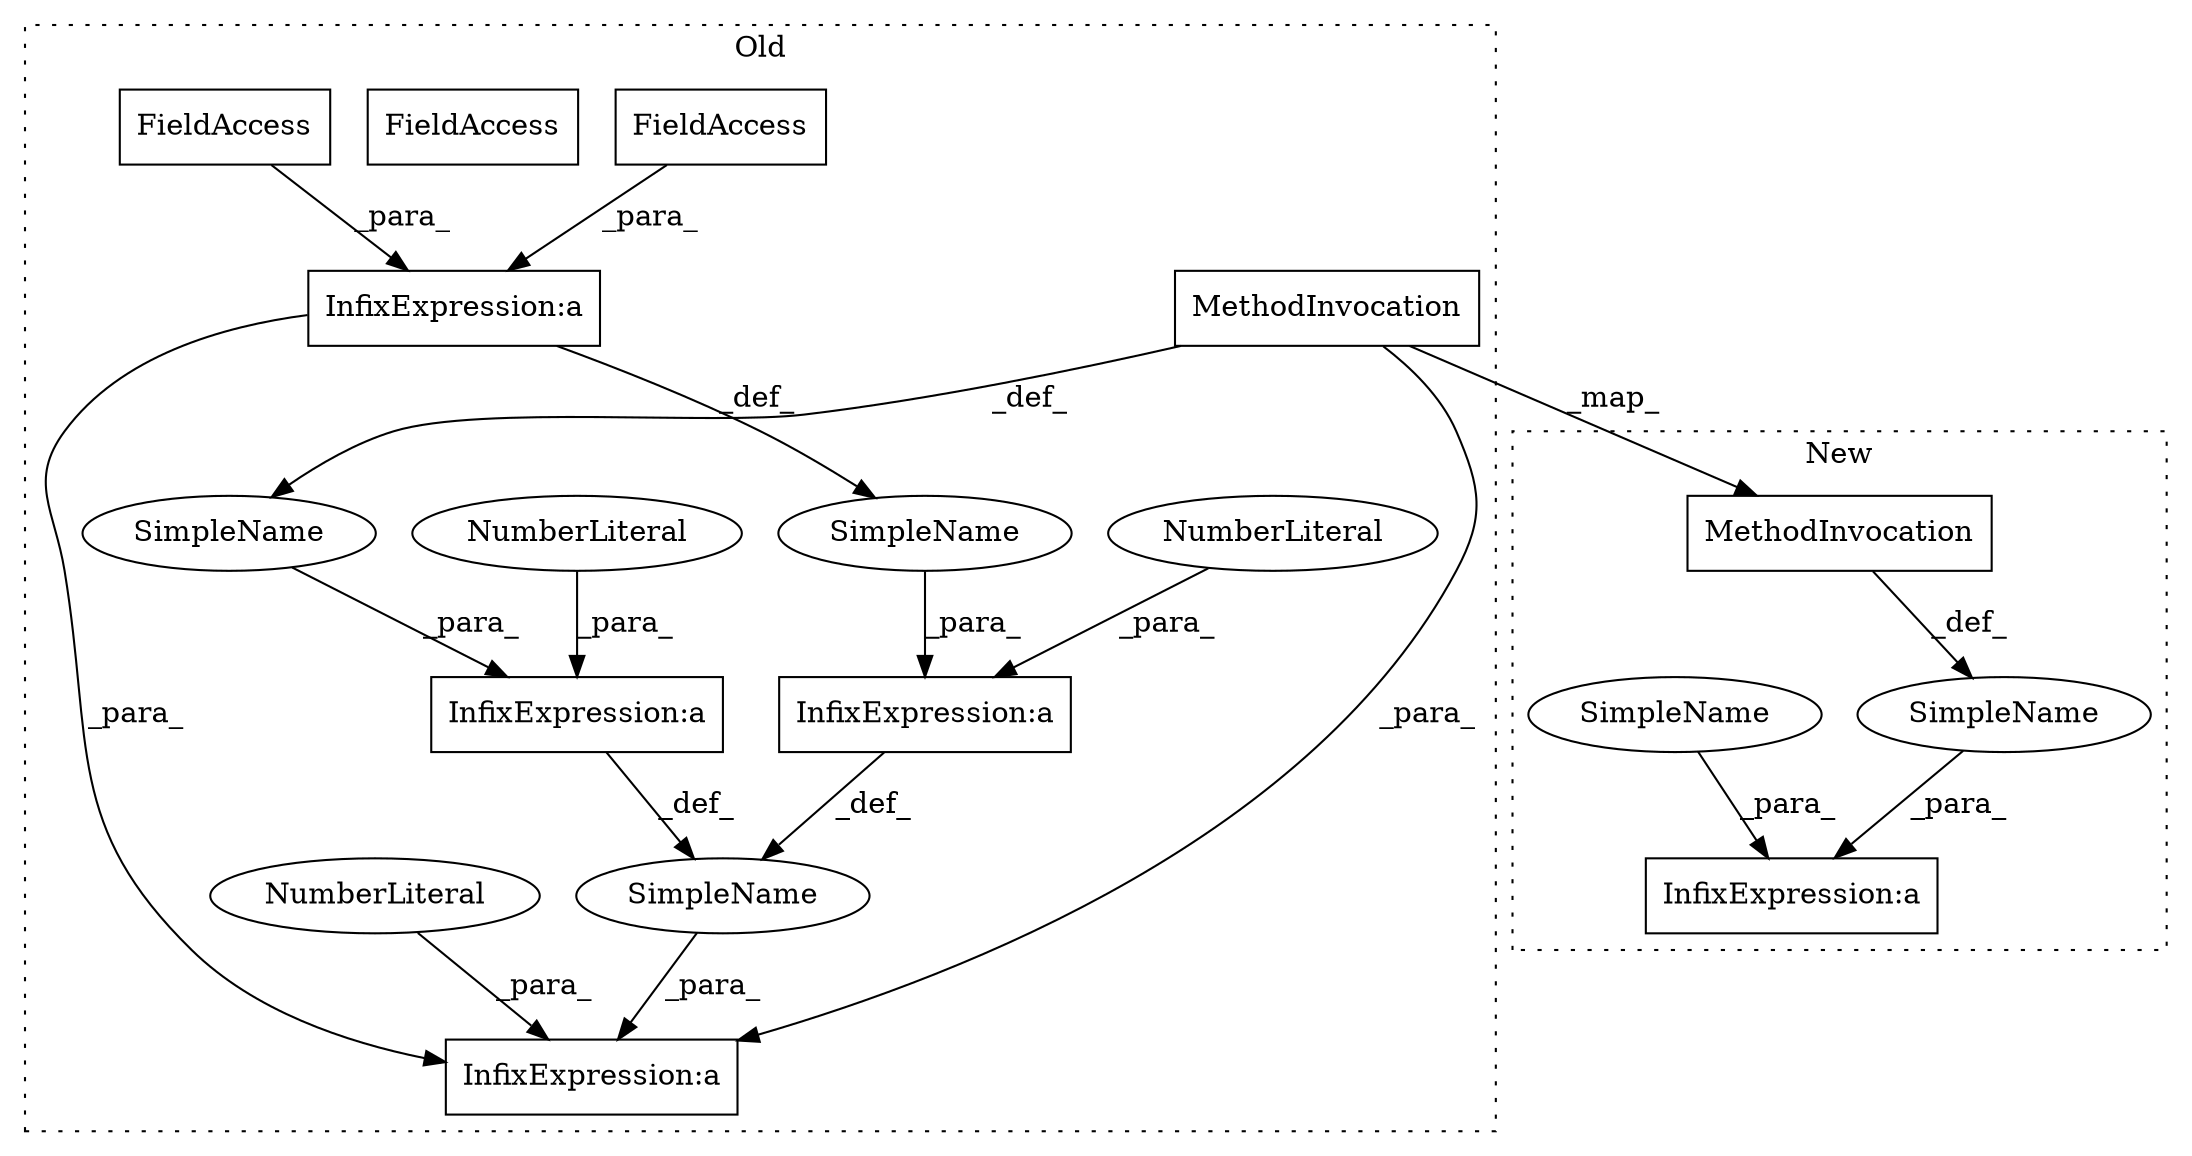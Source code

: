 digraph G {
subgraph cluster0 {
1 [label="FieldAccess" a="22" s="7903" l="9" shape="box"];
2 [label="FieldAccess" a="22" s="7891" l="9" shape="box"];
3 [label="FieldAccess" a="22" s="7891" l="9" shape="box"];
4 [label="MethodInvocation" a="32" s="8029,8055" l="14,1" shape="box"];
6 [label="NumberLiteral" a="34" s="8260" l="1" shape="ellipse"];
7 [label="NumberLiteral" a="34" s="8161" l="1" shape="ellipse"];
8 [label="NumberLiteral" a="34" s="7916" l="1" shape="ellipse"];
9 [label="SimpleName" a="42" s="" l="" shape="ellipse"];
10 [label="SimpleName" a="42" s="" l="" shape="ellipse"];
13 [label="SimpleName" a="42" s="" l="" shape="ellipse"];
14 [label="InfixExpression:a" a="27" s="7913" l="3" shape="box"];
15 [label="InfixExpression:a" a="27" s="7900" l="3" shape="box"];
16 [label="InfixExpression:a" a="27" s="8158" l="3" shape="box"];
17 [label="InfixExpression:a" a="27" s="8257" l="3" shape="box"];
label = "Old";
style="dotted";
}
subgraph cluster1 {
5 [label="MethodInvocation" a="32" s="7991,8017" l="14,1" shape="box"];
11 [label="SimpleName" a="42" s="" l="" shape="ellipse"];
12 [label="SimpleName" a="42" s="" l="" shape="ellipse"];
18 [label="InfixExpression:a" a="27" s="8018" l="3" shape="box"];
label = "New";
style="dotted";
}
1 -> 15 [label="_para_"];
3 -> 15 [label="_para_"];
4 -> 9 [label="_def_"];
4 -> 17 [label="_para_"];
4 -> 5 [label="_map_"];
5 -> 11 [label="_def_"];
6 -> 17 [label="_para_"];
7 -> 16 [label="_para_"];
8 -> 14 [label="_para_"];
9 -> 16 [label="_para_"];
10 -> 17 [label="_para_"];
11 -> 18 [label="_para_"];
12 -> 18 [label="_para_"];
13 -> 14 [label="_para_"];
14 -> 10 [label="_def_"];
15 -> 13 [label="_def_"];
15 -> 17 [label="_para_"];
16 -> 10 [label="_def_"];
}